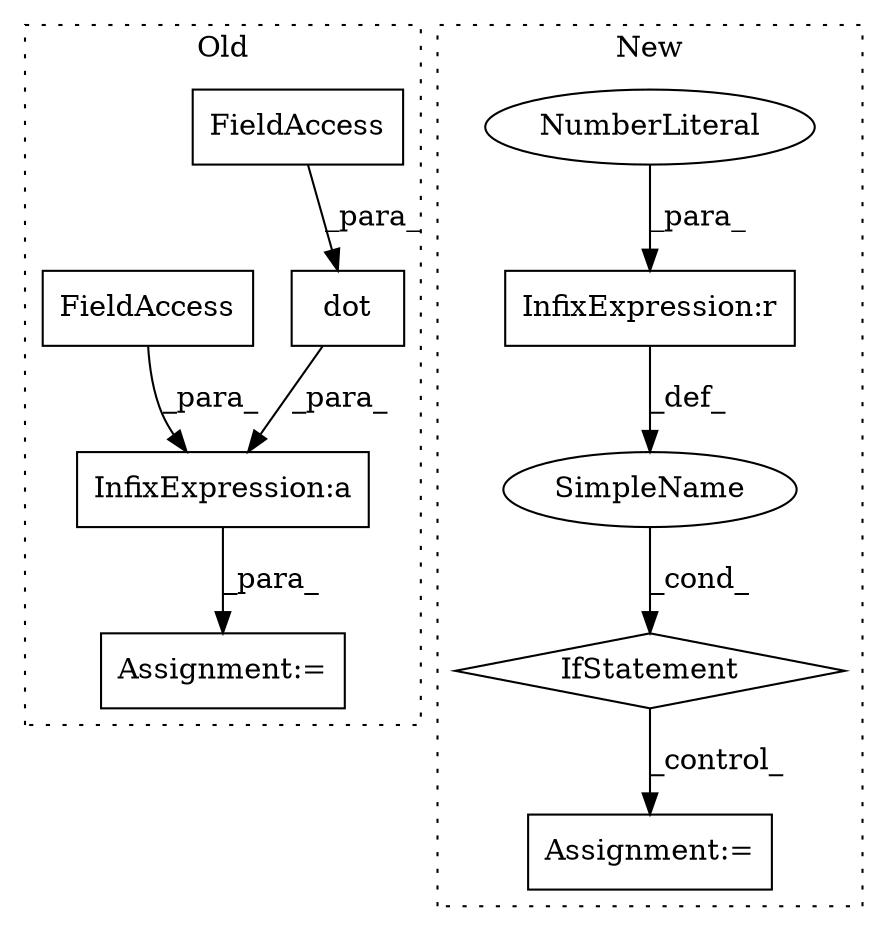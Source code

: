 digraph G {
subgraph cluster0 {
1 [label="dot" a="32" s="12635,12658" l="4,1" shape="box"];
3 [label="FieldAccess" a="22" s="12650" l="8" shape="box"];
7 [label="Assignment:=" a="7" s="12625" l="1" shape="box"];
8 [label="InfixExpression:a" a="27" s="12659" l="3" shape="box"];
10 [label="FieldAccess" a="22" s="12662" l="8" shape="box"];
label = "Old";
style="dotted";
}
subgraph cluster1 {
2 [label="IfStatement" a="25" s="14865,14885" l="4,2" shape="diamond"];
4 [label="SimpleName" a="42" s="" l="" shape="ellipse"];
5 [label="Assignment:=" a="7" s="14933" l="1" shape="box"];
6 [label="InfixExpression:r" a="27" s="14880" l="4" shape="box"];
9 [label="NumberLiteral" a="34" s="14884" l="1" shape="ellipse"];
label = "New";
style="dotted";
}
1 -> 8 [label="_para_"];
2 -> 5 [label="_control_"];
3 -> 1 [label="_para_"];
4 -> 2 [label="_cond_"];
6 -> 4 [label="_def_"];
8 -> 7 [label="_para_"];
9 -> 6 [label="_para_"];
10 -> 8 [label="_para_"];
}
